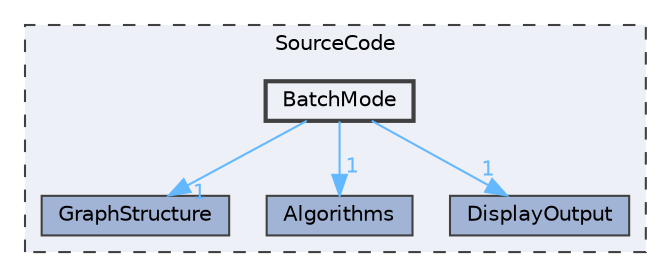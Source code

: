 digraph "SourceCode/BatchMode"
{
 // LATEX_PDF_SIZE
  bgcolor="transparent";
  edge [fontname=Helvetica,fontsize=10,labelfontname=Helvetica,labelfontsize=10];
  node [fontname=Helvetica,fontsize=10,shape=box,height=0.2,width=0.4];
  compound=true
  subgraph clusterdir_ec5974339a1de2ed9600da4dc21f3a8e {
    graph [ bgcolor="#edf0f7", pencolor="grey25", label="SourceCode", fontname=Helvetica,fontsize=10 style="filled,dashed", URL="dir_ec5974339a1de2ed9600da4dc21f3a8e.html",tooltip=""]
  dir_3328789a78c27f7e987fbab549e97d71 [label="GraphStructure", fillcolor="#a2b4d6", color="grey25", style="filled", URL="dir_3328789a78c27f7e987fbab549e97d71.html",tooltip=""];
  dir_6996d7c2da31c87b6af046372cf1d272 [label="Algorithms", fillcolor="#a2b4d6", color="grey25", style="filled", URL="dir_6996d7c2da31c87b6af046372cf1d272.html",tooltip=""];
  dir_9f636cf9f165886a5bd472e289c28d7c [label="DisplayOutput", fillcolor="#a2b4d6", color="grey25", style="filled", URL="dir_9f636cf9f165886a5bd472e289c28d7c.html",tooltip=""];
  dir_a143c551eab1690d4a994c9dcddb1368 [label="BatchMode", fillcolor="#edf0f7", color="grey25", style="filled,bold", URL="dir_a143c551eab1690d4a994c9dcddb1368.html",tooltip=""];
  }
  dir_a143c551eab1690d4a994c9dcddb1368->dir_3328789a78c27f7e987fbab549e97d71 [headlabel="1", labeldistance=1.5 headhref="dir_000001_000003.html" href="dir_000001_000003.html" color="steelblue1" fontcolor="steelblue1"];
  dir_a143c551eab1690d4a994c9dcddb1368->dir_6996d7c2da31c87b6af046372cf1d272 [headlabel="1", labeldistance=1.5 headhref="dir_000001_000000.html" href="dir_000001_000000.html" color="steelblue1" fontcolor="steelblue1"];
  dir_a143c551eab1690d4a994c9dcddb1368->dir_9f636cf9f165886a5bd472e289c28d7c [headlabel="1", labeldistance=1.5 headhref="dir_000001_000002.html" href="dir_000001_000002.html" color="steelblue1" fontcolor="steelblue1"];
}

